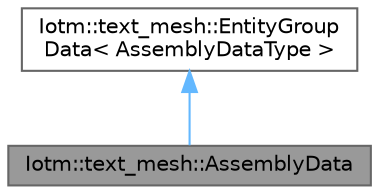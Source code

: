 digraph "Iotm::text_mesh::AssemblyData"
{
 // INTERACTIVE_SVG=YES
 // LATEX_PDF_SIZE
  bgcolor="transparent";
  edge [fontname=Helvetica,fontsize=10,labelfontname=Helvetica,labelfontsize=10];
  node [fontname=Helvetica,fontsize=10,shape=box,height=0.2,width=0.4];
  Node1 [id="Node000001",label="Iotm::text_mesh::AssemblyData",height=0.2,width=0.4,color="gray40", fillcolor="grey60", style="filled", fontcolor="black",tooltip=" "];
  Node2 -> Node1 [id="edge1_Node000001_Node000002",dir="back",color="steelblue1",style="solid",tooltip=" "];
  Node2 [id="Node000002",label="Iotm::text_mesh::EntityGroup\lData\< AssemblyDataType \>",height=0.2,width=0.4,color="gray40", fillcolor="white", style="filled",URL="$structIotm_1_1text__mesh_1_1EntityGroupData.html",tooltip=" "];
}
